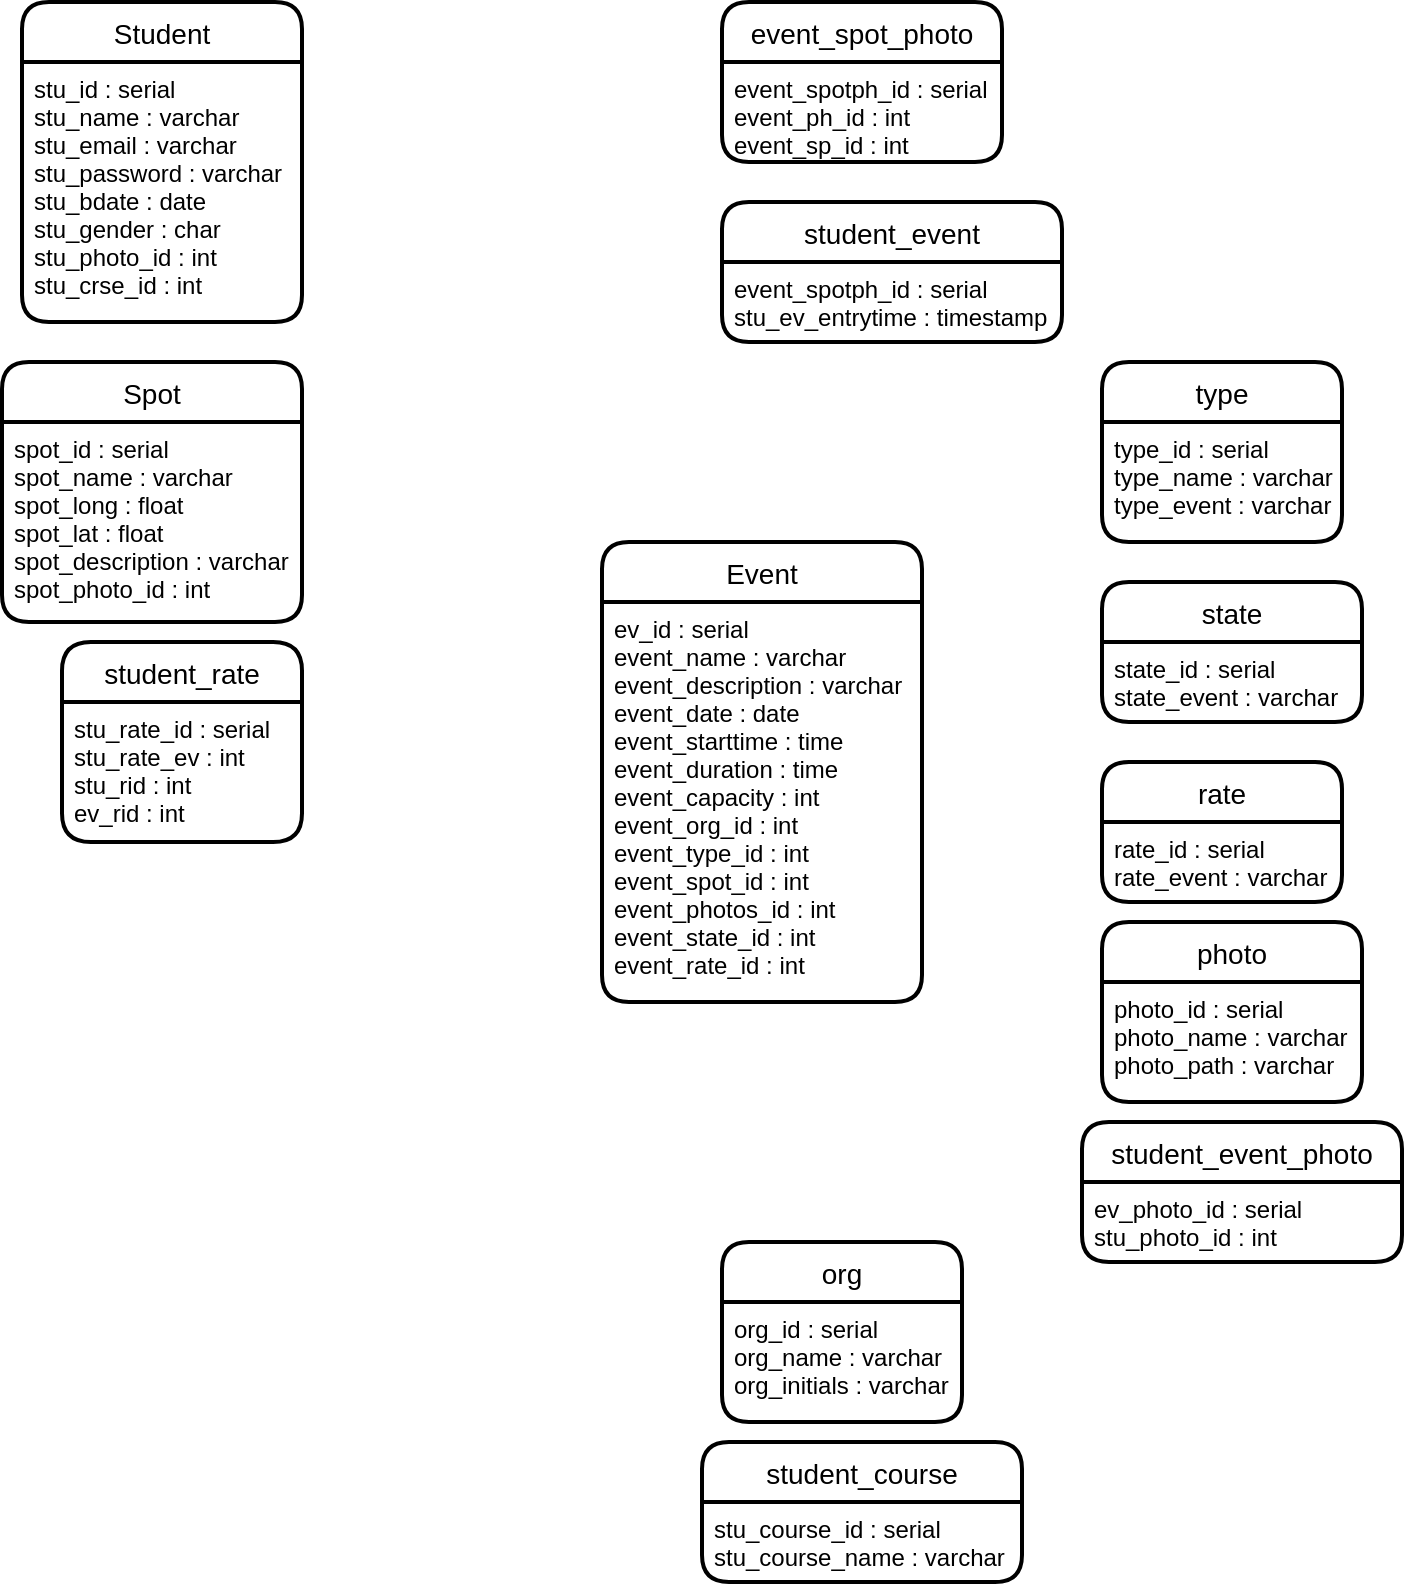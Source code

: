 <mxfile version="15.8.0" type="device"><diagram id="R2lEEEUBdFMjLlhIrx00" name="Page-1"><mxGraphModel dx="1221" dy="731" grid="1" gridSize="10" guides="0" tooltips="1" connect="1" arrows="1" fold="1" page="1" pageScale="1" pageWidth="850" pageHeight="1100" math="0" shadow="0" extFonts="Permanent Marker^https://fonts.googleapis.com/css?family=Permanent+Marker"><root><mxCell id="0"/><mxCell id="1" parent="0"/><mxCell id="-dNKwsZXg3am0q-QEBUZ-1" value="Student" style="swimlane;childLayout=stackLayout;horizontal=1;startSize=30;horizontalStack=0;rounded=1;fontSize=14;fontStyle=0;strokeWidth=2;resizeParent=0;resizeLast=1;shadow=0;dashed=0;align=center;" vertex="1" parent="1"><mxGeometry x="20" y="20" width="140" height="160" as="geometry"/></mxCell><mxCell id="-dNKwsZXg3am0q-QEBUZ-2" value="stu_id : serial&#10;stu_name : varchar&#10;stu_email : varchar&#10;stu_password : varchar&#10;stu_bdate : date&#10;stu_gender : char&#10;stu_photo_id : int&#10;stu_crse_id : int&#10;&#10;" style="align=left;strokeColor=none;fillColor=none;spacingLeft=4;fontSize=12;verticalAlign=top;resizable=0;rotatable=0;part=1;" vertex="1" parent="-dNKwsZXg3am0q-QEBUZ-1"><mxGeometry y="30" width="140" height="130" as="geometry"/></mxCell><mxCell id="-dNKwsZXg3am0q-QEBUZ-6" value="Event" style="swimlane;childLayout=stackLayout;horizontal=1;startSize=30;horizontalStack=0;rounded=1;fontSize=14;fontStyle=0;strokeWidth=2;resizeParent=0;resizeLast=1;shadow=0;dashed=0;align=center;" vertex="1" parent="1"><mxGeometry x="310" y="290" width="160" height="230" as="geometry"/></mxCell><mxCell id="-dNKwsZXg3am0q-QEBUZ-7" value="ev_id : serial&#10;event_name : varchar&#10;event_description : varchar&#10;event_date : date&#10;event_starttime : time&#10;event_duration : time&#10;event_capacity : int&#10;event_org_id : int&#10;event_type_id : int&#10;event_spot_id : int&#10;event_photos_id : int&#10;event_state_id : int&#10;event_rate_id : int&#10;&#10;" style="align=left;strokeColor=none;fillColor=none;spacingLeft=4;fontSize=12;verticalAlign=top;resizable=0;rotatable=0;part=1;" vertex="1" parent="-dNKwsZXg3am0q-QEBUZ-6"><mxGeometry y="30" width="160" height="200" as="geometry"/></mxCell><mxCell id="-dNKwsZXg3am0q-QEBUZ-8" value="event_spot_photo" style="swimlane;childLayout=stackLayout;horizontal=1;startSize=30;horizontalStack=0;rounded=1;fontSize=14;fontStyle=0;strokeWidth=2;resizeParent=0;resizeLast=1;shadow=0;dashed=0;align=center;" vertex="1" parent="1"><mxGeometry x="370" y="20" width="140" height="80" as="geometry"/></mxCell><mxCell id="-dNKwsZXg3am0q-QEBUZ-9" value="event_spotph_id : serial&#10;event_ph_id : int&#10;event_sp_id : int" style="align=left;strokeColor=none;fillColor=none;spacingLeft=4;fontSize=12;verticalAlign=top;resizable=0;rotatable=0;part=1;" vertex="1" parent="-dNKwsZXg3am0q-QEBUZ-8"><mxGeometry y="30" width="140" height="50" as="geometry"/></mxCell><mxCell id="-dNKwsZXg3am0q-QEBUZ-10" value="student_event" style="swimlane;childLayout=stackLayout;horizontal=1;startSize=30;horizontalStack=0;rounded=1;fontSize=14;fontStyle=0;strokeWidth=2;resizeParent=0;resizeLast=1;shadow=0;dashed=0;align=center;" vertex="1" parent="1"><mxGeometry x="370" y="120" width="170" height="70" as="geometry"/></mxCell><mxCell id="-dNKwsZXg3am0q-QEBUZ-11" value="event_spotph_id : serial&#10;stu_ev_entrytime : timestamp" style="align=left;strokeColor=none;fillColor=none;spacingLeft=4;fontSize=12;verticalAlign=top;resizable=0;rotatable=0;part=1;" vertex="1" parent="-dNKwsZXg3am0q-QEBUZ-10"><mxGeometry y="30" width="170" height="40" as="geometry"/></mxCell><mxCell id="-dNKwsZXg3am0q-QEBUZ-12" value="Spot" style="swimlane;childLayout=stackLayout;horizontal=1;startSize=30;horizontalStack=0;rounded=1;fontSize=14;fontStyle=0;strokeWidth=2;resizeParent=0;resizeLast=1;shadow=0;dashed=0;align=center;" vertex="1" parent="1"><mxGeometry x="10" y="200" width="150" height="130" as="geometry"/></mxCell><mxCell id="-dNKwsZXg3am0q-QEBUZ-13" value="spot_id : serial&#10;spot_name : varchar&#10;spot_long : float&#10;spot_lat : float&#10;spot_description : varchar&#10;spot_photo_id : int&#10;&#10;" style="align=left;strokeColor=none;fillColor=none;spacingLeft=4;fontSize=12;verticalAlign=top;resizable=0;rotatable=0;part=1;" vertex="1" parent="-dNKwsZXg3am0q-QEBUZ-12"><mxGeometry y="30" width="150" height="100" as="geometry"/></mxCell><mxCell id="-dNKwsZXg3am0q-QEBUZ-14" value="type" style="swimlane;childLayout=stackLayout;horizontal=1;startSize=30;horizontalStack=0;rounded=1;fontSize=14;fontStyle=0;strokeWidth=2;resizeParent=0;resizeLast=1;shadow=0;dashed=0;align=center;" vertex="1" parent="1"><mxGeometry x="560" y="200" width="120" height="90" as="geometry"/></mxCell><mxCell id="-dNKwsZXg3am0q-QEBUZ-15" value="type_id : serial&#10;type_name : varchar&#10;type_event : varchar" style="align=left;strokeColor=none;fillColor=none;spacingLeft=4;fontSize=12;verticalAlign=top;resizable=0;rotatable=0;part=1;" vertex="1" parent="-dNKwsZXg3am0q-QEBUZ-14"><mxGeometry y="30" width="120" height="60" as="geometry"/></mxCell><mxCell id="-dNKwsZXg3am0q-QEBUZ-16" value="state" style="swimlane;childLayout=stackLayout;horizontal=1;startSize=30;horizontalStack=0;rounded=1;fontSize=14;fontStyle=0;strokeWidth=2;resizeParent=0;resizeLast=1;shadow=0;dashed=0;align=center;" vertex="1" parent="1"><mxGeometry x="560" y="310" width="130" height="70" as="geometry"/></mxCell><mxCell id="-dNKwsZXg3am0q-QEBUZ-17" value="state_id : serial&#10;state_event : varchar" style="align=left;strokeColor=none;fillColor=none;spacingLeft=4;fontSize=12;verticalAlign=top;resizable=0;rotatable=0;part=1;" vertex="1" parent="-dNKwsZXg3am0q-QEBUZ-16"><mxGeometry y="30" width="130" height="40" as="geometry"/></mxCell><mxCell id="-dNKwsZXg3am0q-QEBUZ-18" value="rate" style="swimlane;childLayout=stackLayout;horizontal=1;startSize=30;horizontalStack=0;rounded=1;fontSize=14;fontStyle=0;strokeWidth=2;resizeParent=0;resizeLast=1;shadow=0;dashed=0;align=center;" vertex="1" parent="1"><mxGeometry x="560" y="400" width="120" height="70" as="geometry"/></mxCell><mxCell id="-dNKwsZXg3am0q-QEBUZ-19" value="rate_id : serial&#10;rate_event : varchar" style="align=left;strokeColor=none;fillColor=none;spacingLeft=4;fontSize=12;verticalAlign=top;resizable=0;rotatable=0;part=1;" vertex="1" parent="-dNKwsZXg3am0q-QEBUZ-18"><mxGeometry y="30" width="120" height="40" as="geometry"/></mxCell><mxCell id="-dNKwsZXg3am0q-QEBUZ-20" value="photo" style="swimlane;childLayout=stackLayout;horizontal=1;startSize=30;horizontalStack=0;rounded=1;fontSize=14;fontStyle=0;strokeWidth=2;resizeParent=0;resizeLast=1;shadow=0;dashed=0;align=center;" vertex="1" parent="1"><mxGeometry x="560" y="480" width="130" height="90" as="geometry"/></mxCell><mxCell id="-dNKwsZXg3am0q-QEBUZ-21" value="photo_id : serial&#10;photo_name : varchar&#10;photo_path : varchar" style="align=left;strokeColor=none;fillColor=none;spacingLeft=4;fontSize=12;verticalAlign=top;resizable=0;rotatable=0;part=1;" vertex="1" parent="-dNKwsZXg3am0q-QEBUZ-20"><mxGeometry y="30" width="130" height="60" as="geometry"/></mxCell><mxCell id="-dNKwsZXg3am0q-QEBUZ-22" value="student_event_photo" style="swimlane;childLayout=stackLayout;horizontal=1;startSize=30;horizontalStack=0;rounded=1;fontSize=14;fontStyle=0;strokeWidth=2;resizeParent=0;resizeLast=1;shadow=0;dashed=0;align=center;" vertex="1" parent="1"><mxGeometry x="550" y="580" width="160" height="70" as="geometry"/></mxCell><mxCell id="-dNKwsZXg3am0q-QEBUZ-23" value="ev_photo_id : serial&#10;stu_photo_id : int" style="align=left;strokeColor=none;fillColor=none;spacingLeft=4;fontSize=12;verticalAlign=top;resizable=0;rotatable=0;part=1;" vertex="1" parent="-dNKwsZXg3am0q-QEBUZ-22"><mxGeometry y="30" width="160" height="40" as="geometry"/></mxCell><mxCell id="-dNKwsZXg3am0q-QEBUZ-24" value="org" style="swimlane;childLayout=stackLayout;horizontal=1;startSize=30;horizontalStack=0;rounded=1;fontSize=14;fontStyle=0;strokeWidth=2;resizeParent=0;resizeLast=1;shadow=0;dashed=0;align=center;" vertex="1" parent="1"><mxGeometry x="370" y="640" width="120" height="90" as="geometry"/></mxCell><mxCell id="-dNKwsZXg3am0q-QEBUZ-25" value="org_id : serial&#10;org_name : varchar&#10;org_initials : varchar" style="align=left;strokeColor=none;fillColor=none;spacingLeft=4;fontSize=12;verticalAlign=top;resizable=0;rotatable=0;part=1;" vertex="1" parent="-dNKwsZXg3am0q-QEBUZ-24"><mxGeometry y="30" width="120" height="60" as="geometry"/></mxCell><mxCell id="-dNKwsZXg3am0q-QEBUZ-28" value="student_course" style="swimlane;childLayout=stackLayout;horizontal=1;startSize=30;horizontalStack=0;rounded=1;fontSize=14;fontStyle=0;strokeWidth=2;resizeParent=0;resizeLast=1;shadow=0;dashed=0;align=center;" vertex="1" parent="1"><mxGeometry x="360" y="740" width="160" height="70" as="geometry"/></mxCell><mxCell id="-dNKwsZXg3am0q-QEBUZ-29" value="stu_course_id : serial&#10;stu_course_name : varchar" style="align=left;strokeColor=none;fillColor=none;spacingLeft=4;fontSize=12;verticalAlign=top;resizable=0;rotatable=0;part=1;" vertex="1" parent="-dNKwsZXg3am0q-QEBUZ-28"><mxGeometry y="30" width="160" height="40" as="geometry"/></mxCell><mxCell id="-dNKwsZXg3am0q-QEBUZ-30" value="student_rate" style="swimlane;childLayout=stackLayout;horizontal=1;startSize=30;horizontalStack=0;rounded=1;fontSize=14;fontStyle=0;strokeWidth=2;resizeParent=0;resizeLast=1;shadow=0;dashed=0;align=center;arcSize=16;" vertex="1" parent="1"><mxGeometry x="40" y="340" width="120" height="100" as="geometry"/></mxCell><mxCell id="-dNKwsZXg3am0q-QEBUZ-31" value="stu_rate_id : serial&#10;stu_rate_ev : int&#10;stu_rid : int&#10;ev_rid : int&#10;" style="align=left;strokeColor=none;fillColor=none;spacingLeft=4;fontSize=12;verticalAlign=top;resizable=0;rotatable=0;part=1;" vertex="1" parent="-dNKwsZXg3am0q-QEBUZ-30"><mxGeometry y="30" width="120" height="70" as="geometry"/></mxCell></root></mxGraphModel></diagram></mxfile>